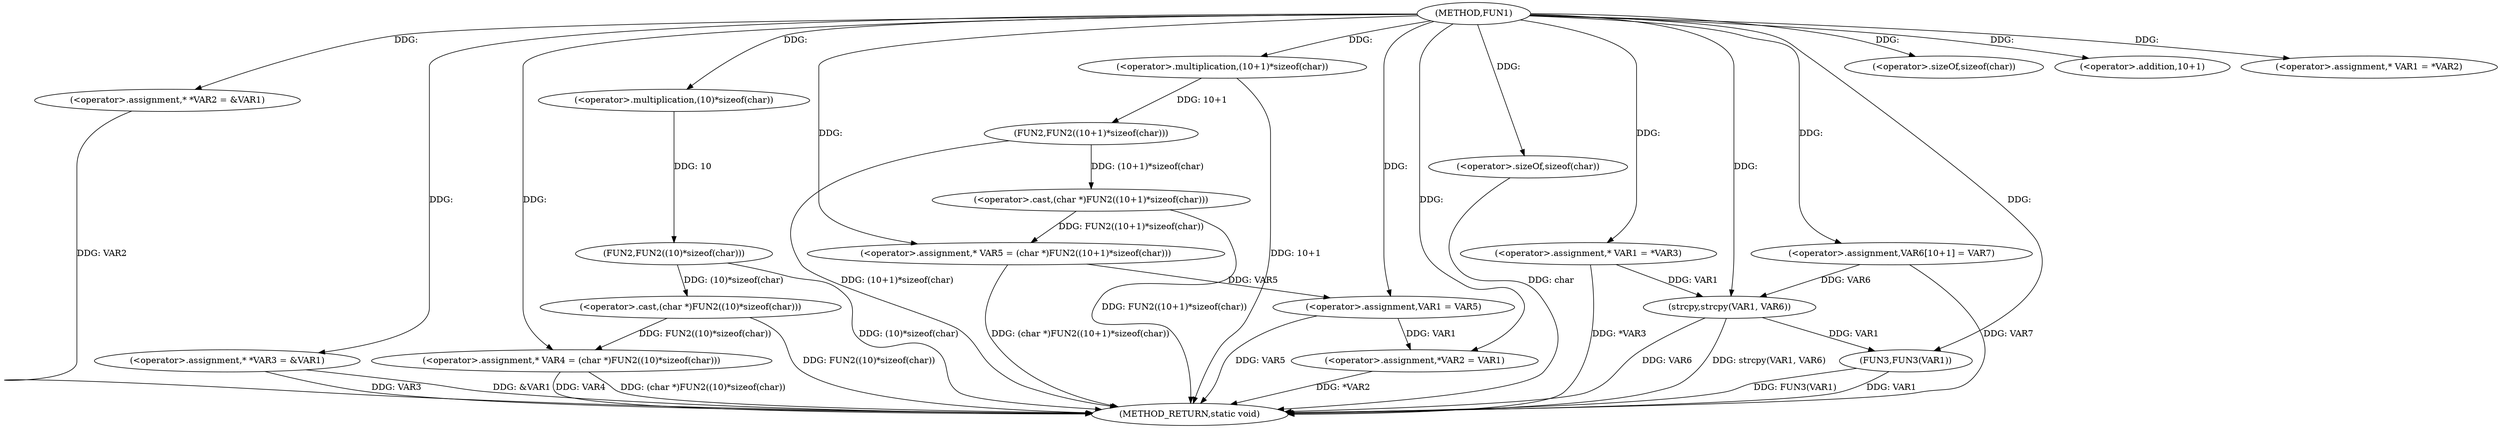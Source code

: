 digraph FUN1 {  
"1000100" [label = "(METHOD,FUN1)" ]
"1000164" [label = "(METHOD_RETURN,static void)" ]
"1000104" [label = "(<operator>.assignment,* *VAR2 = &VAR1)" ]
"1000109" [label = "(<operator>.assignment,* *VAR3 = &VAR1)" ]
"1000114" [label = "(<operator>.assignment,* VAR4 = (char *)FUN2((10)*sizeof(char)))" ]
"1000116" [label = "(<operator>.cast,(char *)FUN2((10)*sizeof(char)))" ]
"1000118" [label = "(FUN2,FUN2((10)*sizeof(char)))" ]
"1000119" [label = "(<operator>.multiplication,(10)*sizeof(char))" ]
"1000121" [label = "(<operator>.sizeOf,sizeof(char))" ]
"1000124" [label = "(<operator>.assignment,* VAR5 = (char *)FUN2((10+1)*sizeof(char)))" ]
"1000126" [label = "(<operator>.cast,(char *)FUN2((10+1)*sizeof(char)))" ]
"1000128" [label = "(FUN2,FUN2((10+1)*sizeof(char)))" ]
"1000129" [label = "(<operator>.multiplication,(10+1)*sizeof(char))" ]
"1000130" [label = "(<operator>.addition,10+1)" ]
"1000133" [label = "(<operator>.sizeOf,sizeof(char))" ]
"1000137" [label = "(<operator>.assignment,* VAR1 = *VAR2)" ]
"1000141" [label = "(<operator>.assignment,VAR1 = VAR5)" ]
"1000144" [label = "(<operator>.assignment,*VAR2 = VAR1)" ]
"1000150" [label = "(<operator>.assignment,* VAR1 = *VAR3)" ]
"1000156" [label = "(<operator>.assignment,VAR6[10+1] = VAR7)" ]
"1000159" [label = "(strcpy,strcpy(VAR1, VAR6))" ]
"1000162" [label = "(FUN3,FUN3(VAR1))" ]
  "1000159" -> "1000164"  [ label = "DDG: strcpy(VAR1, VAR6)"] 
  "1000104" -> "1000164"  [ label = "DDG: VAR2"] 
  "1000150" -> "1000164"  [ label = "DDG: *VAR3"] 
  "1000114" -> "1000164"  [ label = "DDG: VAR4"] 
  "1000116" -> "1000164"  [ label = "DDG: FUN2((10)*sizeof(char))"] 
  "1000109" -> "1000164"  [ label = "DDG: VAR3"] 
  "1000118" -> "1000164"  [ label = "DDG: (10)*sizeof(char)"] 
  "1000129" -> "1000164"  [ label = "DDG: 10+1"] 
  "1000124" -> "1000164"  [ label = "DDG: (char *)FUN2((10+1)*sizeof(char))"] 
  "1000128" -> "1000164"  [ label = "DDG: (10+1)*sizeof(char)"] 
  "1000156" -> "1000164"  [ label = "DDG: VAR7"] 
  "1000133" -> "1000164"  [ label = "DDG: char"] 
  "1000141" -> "1000164"  [ label = "DDG: VAR5"] 
  "1000144" -> "1000164"  [ label = "DDG: *VAR2"] 
  "1000126" -> "1000164"  [ label = "DDG: FUN2((10+1)*sizeof(char))"] 
  "1000162" -> "1000164"  [ label = "DDG: VAR1"] 
  "1000162" -> "1000164"  [ label = "DDG: FUN3(VAR1)"] 
  "1000114" -> "1000164"  [ label = "DDG: (char *)FUN2((10)*sizeof(char))"] 
  "1000109" -> "1000164"  [ label = "DDG: &VAR1"] 
  "1000159" -> "1000164"  [ label = "DDG: VAR6"] 
  "1000100" -> "1000104"  [ label = "DDG: "] 
  "1000100" -> "1000109"  [ label = "DDG: "] 
  "1000116" -> "1000114"  [ label = "DDG: FUN2((10)*sizeof(char))"] 
  "1000100" -> "1000114"  [ label = "DDG: "] 
  "1000118" -> "1000116"  [ label = "DDG: (10)*sizeof(char)"] 
  "1000119" -> "1000118"  [ label = "DDG: 10"] 
  "1000100" -> "1000119"  [ label = "DDG: "] 
  "1000100" -> "1000121"  [ label = "DDG: "] 
  "1000126" -> "1000124"  [ label = "DDG: FUN2((10+1)*sizeof(char))"] 
  "1000100" -> "1000124"  [ label = "DDG: "] 
  "1000128" -> "1000126"  [ label = "DDG: (10+1)*sizeof(char)"] 
  "1000129" -> "1000128"  [ label = "DDG: 10+1"] 
  "1000100" -> "1000129"  [ label = "DDG: "] 
  "1000100" -> "1000130"  [ label = "DDG: "] 
  "1000100" -> "1000133"  [ label = "DDG: "] 
  "1000100" -> "1000137"  [ label = "DDG: "] 
  "1000124" -> "1000141"  [ label = "DDG: VAR5"] 
  "1000100" -> "1000141"  [ label = "DDG: "] 
  "1000141" -> "1000144"  [ label = "DDG: VAR1"] 
  "1000100" -> "1000144"  [ label = "DDG: "] 
  "1000100" -> "1000150"  [ label = "DDG: "] 
  "1000100" -> "1000156"  [ label = "DDG: "] 
  "1000150" -> "1000159"  [ label = "DDG: VAR1"] 
  "1000100" -> "1000159"  [ label = "DDG: "] 
  "1000156" -> "1000159"  [ label = "DDG: VAR6"] 
  "1000159" -> "1000162"  [ label = "DDG: VAR1"] 
  "1000100" -> "1000162"  [ label = "DDG: "] 
}
